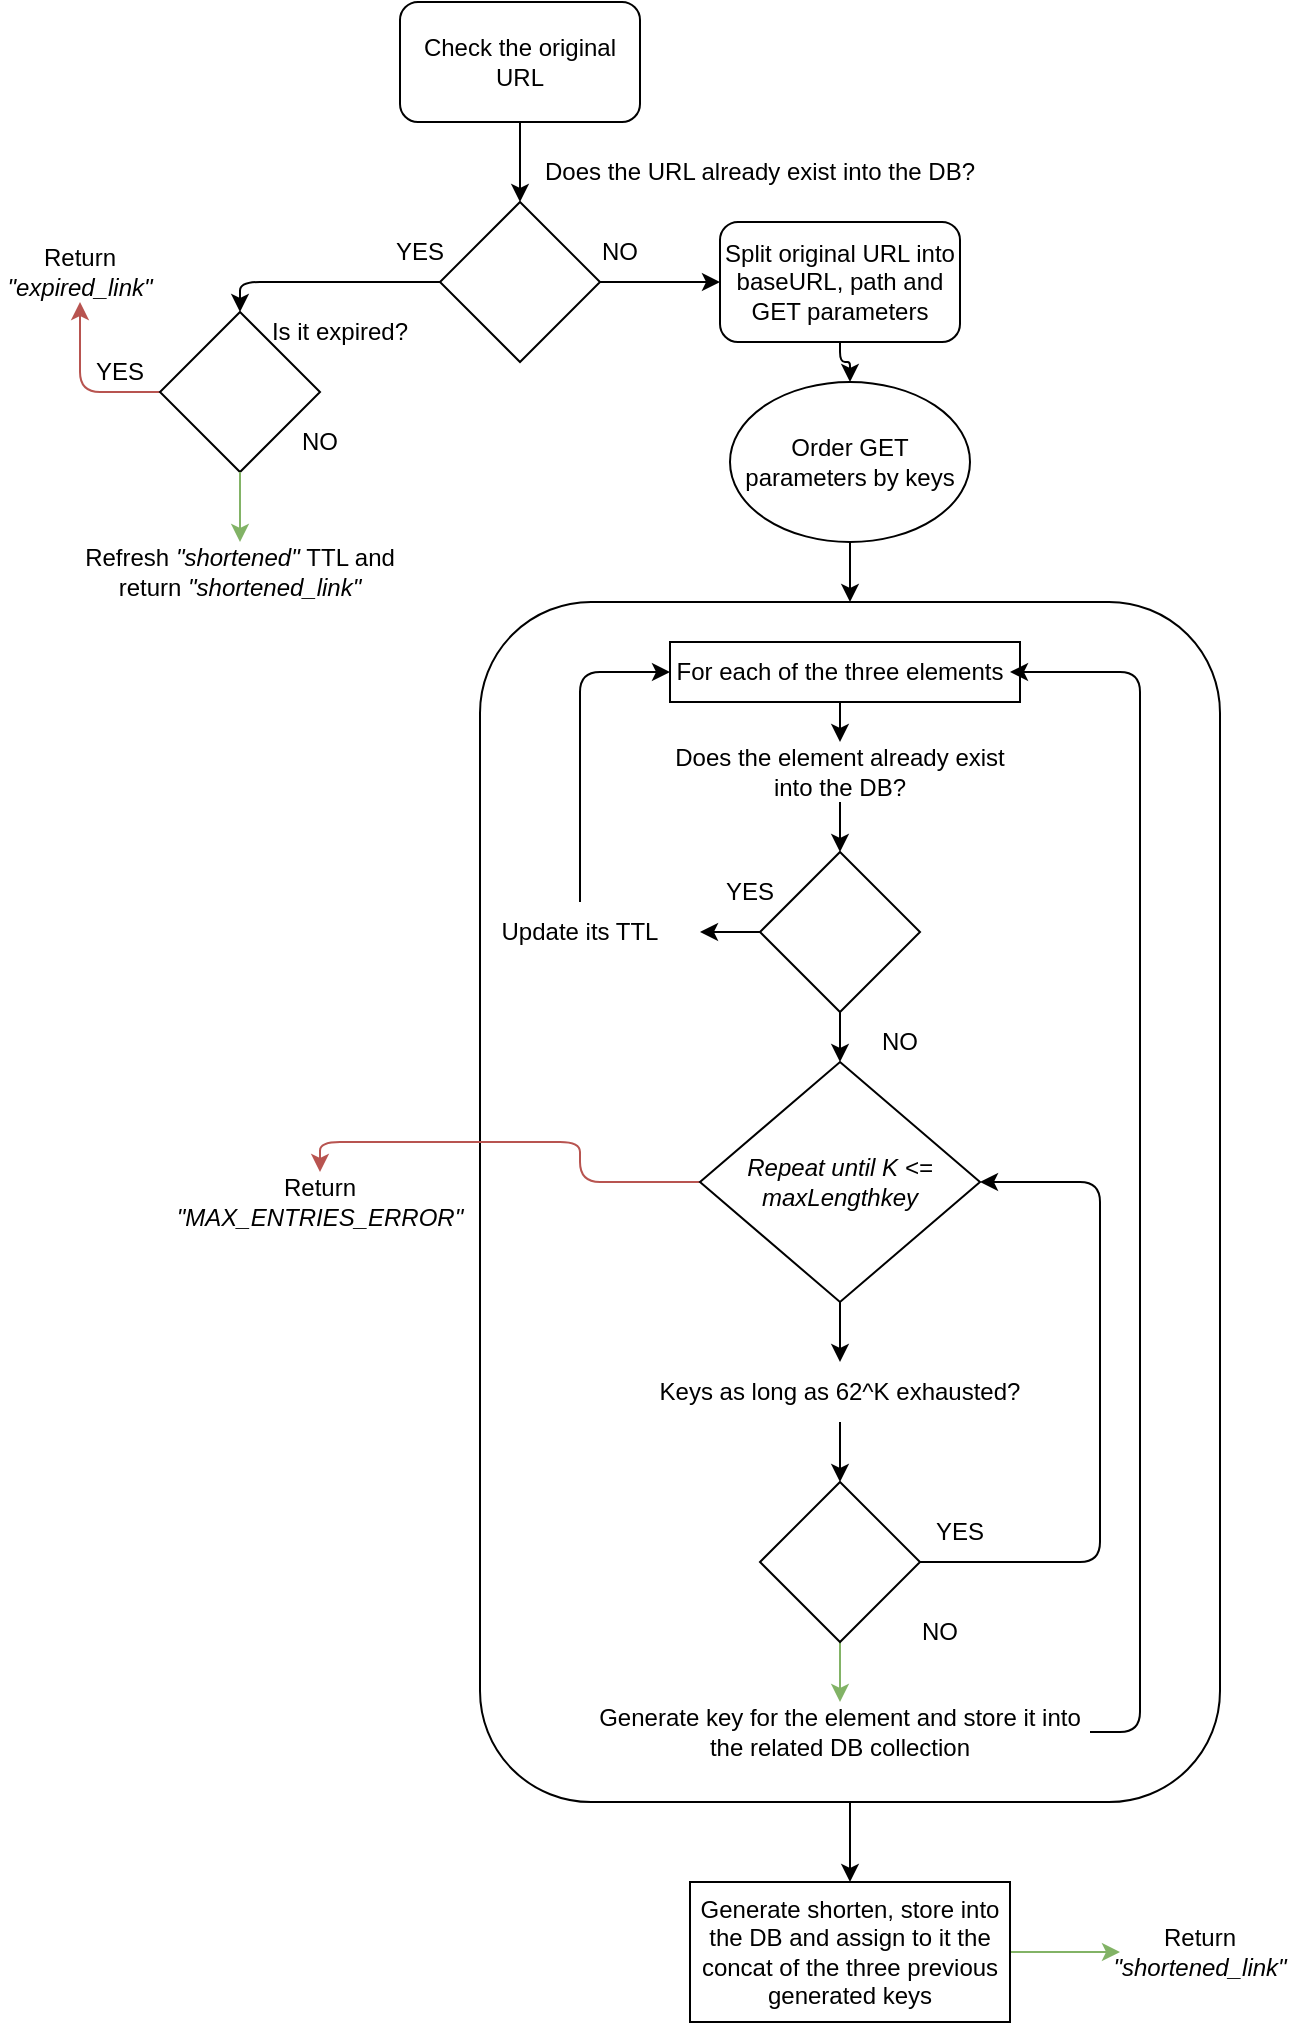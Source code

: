 <mxfile>
    <diagram id="LNYmxvfj7tOlPJqnhh8o" name="Pagina-1">
        <mxGraphModel dx="316" dy="517" grid="1" gridSize="10" guides="1" tooltips="1" connect="1" arrows="1" fold="1" page="1" pageScale="1" pageWidth="827" pageHeight="1169" math="0" shadow="0">
            <root>
                <mxCell id="0"/>
                <mxCell id="1" parent="0"/>
                <mxCell id="70" style="edgeStyle=orthogonalEdgeStyle;html=1;exitX=0.5;exitY=1;exitDx=0;exitDy=0;entryX=0.5;entryY=0;entryDx=0;entryDy=0;fontSize=12;" edge="1" parent="1" source="64" target="69">
                    <mxGeometry relative="1" as="geometry"/>
                </mxCell>
                <mxCell id="64" value="" style="rounded=1;whiteSpace=wrap;html=1;fontSize=12;" vertex="1" parent="1">
                    <mxGeometry x="290" y="380" width="370" height="600" as="geometry"/>
                </mxCell>
                <mxCell id="63" value="" style="rounded=0;whiteSpace=wrap;html=1;fontSize=12;" vertex="1" parent="1">
                    <mxGeometry x="385" y="400" width="175" height="30" as="geometry"/>
                </mxCell>
                <mxCell id="4" value="" style="edgeStyle=none;html=1;" edge="1" parent="1" source="2" target="3">
                    <mxGeometry relative="1" as="geometry"/>
                </mxCell>
                <mxCell id="2" value="Check the original URL" style="rounded=1;whiteSpace=wrap;html=1;" vertex="1" parent="1">
                    <mxGeometry x="250" y="80" width="120" height="60" as="geometry"/>
                </mxCell>
                <mxCell id="10" style="edgeStyle=none;html=1;entryX=0.5;entryY=0;entryDx=0;entryDy=0;" edge="1" parent="1" source="3" target="6">
                    <mxGeometry relative="1" as="geometry">
                        <Array as="points">
                            <mxPoint x="170" y="220"/>
                        </Array>
                    </mxGeometry>
                </mxCell>
                <mxCell id="26" value="" style="edgeStyle=orthogonalEdgeStyle;html=1;" edge="1" parent="1" source="3" target="25">
                    <mxGeometry relative="1" as="geometry"/>
                </mxCell>
                <mxCell id="3" value="" style="rhombus;whiteSpace=wrap;html=1;" vertex="1" parent="1">
                    <mxGeometry x="270" y="180" width="80" height="80" as="geometry"/>
                </mxCell>
                <mxCell id="5" value="Does the URL already exist into the DB?" style="text;html=1;strokeColor=none;fillColor=none;align=center;verticalAlign=middle;whiteSpace=wrap;rounded=0;" vertex="1" parent="1">
                    <mxGeometry x="310" y="150" width="240" height="30" as="geometry"/>
                </mxCell>
                <mxCell id="14" style="edgeStyle=orthogonalEdgeStyle;html=1;exitX=0;exitY=0.5;exitDx=0;exitDy=0;entryX=0.5;entryY=1;entryDx=0;entryDy=0;fillColor=#f8cecc;strokeColor=#b85450;" edge="1" parent="1" source="6" target="13">
                    <mxGeometry relative="1" as="geometry"/>
                </mxCell>
                <mxCell id="6" value="" style="rhombus;whiteSpace=wrap;html=1;" vertex="1" parent="1">
                    <mxGeometry x="130" y="235" width="80" height="80" as="geometry"/>
                </mxCell>
                <mxCell id="7" value="Is it expired?" style="text;html=1;strokeColor=none;fillColor=none;align=center;verticalAlign=middle;whiteSpace=wrap;rounded=0;" vertex="1" parent="1">
                    <mxGeometry x="180" y="230" width="80" height="30" as="geometry"/>
                </mxCell>
                <mxCell id="11" value="YES" style="text;html=1;strokeColor=none;fillColor=none;align=center;verticalAlign=middle;whiteSpace=wrap;rounded=0;" vertex="1" parent="1">
                    <mxGeometry x="220" y="190" width="80" height="30" as="geometry"/>
                </mxCell>
                <mxCell id="12" value="NO" style="text;html=1;strokeColor=none;fillColor=none;align=center;verticalAlign=middle;whiteSpace=wrap;rounded=0;" vertex="1" parent="1">
                    <mxGeometry x="320" y="190" width="80" height="30" as="geometry"/>
                </mxCell>
                <mxCell id="13" value="Return &lt;i&gt;&quot;expired_link&quot;&lt;/i&gt;" style="text;html=1;strokeColor=none;fillColor=none;align=center;verticalAlign=middle;whiteSpace=wrap;rounded=0;" vertex="1" parent="1">
                    <mxGeometry x="50" y="200" width="80" height="30" as="geometry"/>
                </mxCell>
                <mxCell id="15" value="YES" style="text;html=1;strokeColor=none;fillColor=none;align=center;verticalAlign=middle;whiteSpace=wrap;rounded=0;" vertex="1" parent="1">
                    <mxGeometry x="70" y="250" width="80" height="30" as="geometry"/>
                </mxCell>
                <mxCell id="23" style="edgeStyle=orthogonalEdgeStyle;html=1;exitX=0;exitY=1;exitDx=0;exitDy=0;entryX=0.5;entryY=0;entryDx=0;entryDy=0;fillColor=#d5e8d4;strokeColor=#82b366;" edge="1" parent="1" source="16" target="22">
                    <mxGeometry relative="1" as="geometry"/>
                </mxCell>
                <mxCell id="16" value="NO" style="text;html=1;strokeColor=none;fillColor=none;align=center;verticalAlign=middle;whiteSpace=wrap;rounded=0;" vertex="1" parent="1">
                    <mxGeometry x="170" y="285" width="80" height="30" as="geometry"/>
                </mxCell>
                <mxCell id="22" value="Refresh &lt;i&gt;&quot;shortened&quot; &lt;/i&gt;TTL and return &lt;i&gt;&quot;shortened_link&quot;&lt;/i&gt;" style="text;html=1;strokeColor=none;fillColor=none;align=center;verticalAlign=middle;whiteSpace=wrap;rounded=0;" vertex="1" parent="1">
                    <mxGeometry x="80" y="350" width="180" height="30" as="geometry"/>
                </mxCell>
                <mxCell id="28" style="edgeStyle=orthogonalEdgeStyle;html=1;exitX=0.5;exitY=1;exitDx=0;exitDy=0;entryX=0.5;entryY=0;entryDx=0;entryDy=0;" edge="1" parent="1" source="25" target="27">
                    <mxGeometry relative="1" as="geometry"/>
                </mxCell>
                <mxCell id="25" value="Split original URL into baseURL, path and GET parameters" style="rounded=1;whiteSpace=wrap;html=1;" vertex="1" parent="1">
                    <mxGeometry x="410" y="190" width="120" height="60" as="geometry"/>
                </mxCell>
                <mxCell id="66" style="edgeStyle=orthogonalEdgeStyle;html=1;exitX=0.5;exitY=1;exitDx=0;exitDy=0;entryX=0.5;entryY=0;entryDx=0;entryDy=0;fontSize=12;" edge="1" parent="1" source="27" target="64">
                    <mxGeometry relative="1" as="geometry"/>
                </mxCell>
                <mxCell id="27" value="Order GET parameters by keys" style="ellipse;whiteSpace=wrap;html=1;" vertex="1" parent="1">
                    <mxGeometry x="415" y="270" width="120" height="80" as="geometry"/>
                </mxCell>
                <mxCell id="39" style="edgeStyle=orthogonalEdgeStyle;html=1;exitX=0.5;exitY=1;exitDx=0;exitDy=0;entryX=0.5;entryY=0;entryDx=0;entryDy=0;fontSize=12;" edge="1" parent="1" source="30" target="34">
                    <mxGeometry relative="1" as="geometry"/>
                </mxCell>
                <mxCell id="30" value="For each of the three elements" style="text;html=1;strokeColor=none;fillColor=none;align=center;verticalAlign=middle;whiteSpace=wrap;rounded=0;" vertex="1" parent="1">
                    <mxGeometry x="385" y="400" width="170" height="30" as="geometry"/>
                </mxCell>
                <mxCell id="40" value="" style="edgeStyle=orthogonalEdgeStyle;html=1;fontSize=12;" edge="1" parent="1" source="34" target="36">
                    <mxGeometry relative="1" as="geometry"/>
                </mxCell>
                <mxCell id="34" value="Does the element already exist into the DB?" style="text;html=1;strokeColor=none;fillColor=none;align=center;verticalAlign=middle;whiteSpace=wrap;rounded=0;fontSize=12;" vertex="1" parent="1">
                    <mxGeometry x="385" y="450" width="170" height="30" as="geometry"/>
                </mxCell>
                <mxCell id="42" style="edgeStyle=orthogonalEdgeStyle;html=1;exitX=0;exitY=0.5;exitDx=0;exitDy=0;fontSize=12;" edge="1" parent="1" source="36" target="41">
                    <mxGeometry relative="1" as="geometry"/>
                </mxCell>
                <mxCell id="45" value="" style="edgeStyle=orthogonalEdgeStyle;html=1;fontSize=12;" edge="1" parent="1" source="36" target="44">
                    <mxGeometry relative="1" as="geometry"/>
                </mxCell>
                <mxCell id="36" value="" style="rhombus;whiteSpace=wrap;html=1;fontSize=12;" vertex="1" parent="1">
                    <mxGeometry x="430" y="505" width="80" height="80" as="geometry"/>
                </mxCell>
                <mxCell id="37" value="YES" style="text;html=1;strokeColor=none;fillColor=none;align=center;verticalAlign=middle;whiteSpace=wrap;rounded=0;" vertex="1" parent="1">
                    <mxGeometry x="385" y="510" width="80" height="30" as="geometry"/>
                </mxCell>
                <mxCell id="43" style="edgeStyle=orthogonalEdgeStyle;html=1;exitX=0.5;exitY=0;exitDx=0;exitDy=0;entryX=0;entryY=0.5;entryDx=0;entryDy=0;fontSize=12;" edge="1" parent="1" source="41" target="30">
                    <mxGeometry relative="1" as="geometry"/>
                </mxCell>
                <mxCell id="41" value="Update its TTL" style="text;html=1;strokeColor=none;fillColor=none;align=center;verticalAlign=middle;whiteSpace=wrap;rounded=0;fontSize=12;" vertex="1" parent="1">
                    <mxGeometry x="280" y="530" width="120" height="30" as="geometry"/>
                </mxCell>
                <mxCell id="48" value="" style="edgeStyle=orthogonalEdgeStyle;html=1;fontSize=12;" edge="1" parent="1" source="44" target="47">
                    <mxGeometry relative="1" as="geometry"/>
                </mxCell>
                <mxCell id="56" style="edgeStyle=orthogonalEdgeStyle;html=1;exitX=0;exitY=0.5;exitDx=0;exitDy=0;entryX=0.5;entryY=0;entryDx=0;entryDy=0;fontSize=12;fillColor=#f8cecc;strokeColor=#b85450;" edge="1" parent="1" source="44" target="51">
                    <mxGeometry relative="1" as="geometry">
                        <Array as="points">
                            <mxPoint x="340" y="670"/>
                            <mxPoint x="340" y="650"/>
                            <mxPoint x="210" y="650"/>
                        </Array>
                    </mxGeometry>
                </mxCell>
                <mxCell id="44" value="&lt;font style=&quot;font-size: 12px;&quot;&gt;&lt;i&gt;Repeat until K &amp;lt;= maxLengthkey&lt;/i&gt;&lt;/font&gt;" style="rhombus;whiteSpace=wrap;html=1;" vertex="1" parent="1">
                    <mxGeometry x="400" y="610" width="140" height="120" as="geometry"/>
                </mxCell>
                <mxCell id="46" value="NO" style="text;html=1;strokeColor=none;fillColor=none;align=center;verticalAlign=middle;whiteSpace=wrap;rounded=0;" vertex="1" parent="1">
                    <mxGeometry x="460" y="585" width="80" height="30" as="geometry"/>
                </mxCell>
                <mxCell id="54" style="edgeStyle=orthogonalEdgeStyle;html=1;exitX=0.5;exitY=1;exitDx=0;exitDy=0;fontSize=12;" edge="1" parent="1" source="47" target="53">
                    <mxGeometry relative="1" as="geometry"/>
                </mxCell>
                <mxCell id="47" value="Keys as long as 62^K exhausted?" style="text;html=1;strokeColor=none;fillColor=none;align=center;verticalAlign=middle;whiteSpace=wrap;rounded=0;fontSize=12;" vertex="1" parent="1">
                    <mxGeometry x="370" y="760" width="200" height="30" as="geometry"/>
                </mxCell>
                <mxCell id="51" value="Return&lt;br&gt;&lt;i&gt;&quot;MAX_ENTRIES_ERROR&quot;&lt;/i&gt;" style="text;html=1;strokeColor=none;fillColor=none;align=center;verticalAlign=middle;whiteSpace=wrap;rounded=0;fontSize=12;" vertex="1" parent="1">
                    <mxGeometry x="180" y="665" width="60" height="30" as="geometry"/>
                </mxCell>
                <mxCell id="57" style="edgeStyle=orthogonalEdgeStyle;html=1;exitX=1;exitY=0.5;exitDx=0;exitDy=0;entryX=1;entryY=0.5;entryDx=0;entryDy=0;fontSize=12;" edge="1" parent="1" source="53" target="44">
                    <mxGeometry relative="1" as="geometry">
                        <Array as="points">
                            <mxPoint x="600" y="860"/>
                            <mxPoint x="600" y="670"/>
                        </Array>
                    </mxGeometry>
                </mxCell>
                <mxCell id="61" style="edgeStyle=orthogonalEdgeStyle;html=1;exitX=0.5;exitY=1;exitDx=0;exitDy=0;entryX=0.5;entryY=0;entryDx=0;entryDy=0;fontSize=12;fillColor=#d5e8d4;strokeColor=#82b366;" edge="1" parent="1" source="53" target="60">
                    <mxGeometry relative="1" as="geometry"/>
                </mxCell>
                <mxCell id="53" value="" style="rhombus;whiteSpace=wrap;html=1;fontSize=12;" vertex="1" parent="1">
                    <mxGeometry x="430" y="820" width="80" height="80" as="geometry"/>
                </mxCell>
                <mxCell id="58" value="YES" style="text;html=1;strokeColor=none;fillColor=none;align=center;verticalAlign=middle;whiteSpace=wrap;rounded=0;fontSize=12;" vertex="1" parent="1">
                    <mxGeometry x="500" y="830" width="60" height="30" as="geometry"/>
                </mxCell>
                <mxCell id="59" value="NO" style="text;html=1;strokeColor=none;fillColor=none;align=center;verticalAlign=middle;whiteSpace=wrap;rounded=0;fontSize=12;" vertex="1" parent="1">
                    <mxGeometry x="490" y="880" width="60" height="30" as="geometry"/>
                </mxCell>
                <mxCell id="62" style="edgeStyle=orthogonalEdgeStyle;html=1;entryX=1;entryY=0.5;entryDx=0;entryDy=0;fontSize=12;" edge="1" parent="1" source="60" target="30">
                    <mxGeometry relative="1" as="geometry">
                        <Array as="points">
                            <mxPoint x="620" y="945"/>
                            <mxPoint x="620" y="415"/>
                        </Array>
                    </mxGeometry>
                </mxCell>
                <mxCell id="60" value="Generate key for the element and store it into the related DB collection" style="text;html=1;strokeColor=none;fillColor=none;align=center;verticalAlign=middle;whiteSpace=wrap;rounded=0;fontSize=12;" vertex="1" parent="1">
                    <mxGeometry x="345" y="930" width="250" height="30" as="geometry"/>
                </mxCell>
                <mxCell id="72" style="edgeStyle=orthogonalEdgeStyle;html=1;exitX=1;exitY=0.5;exitDx=0;exitDy=0;fontSize=12;fillColor=#d5e8d4;strokeColor=#82b366;" edge="1" parent="1" source="69">
                    <mxGeometry relative="1" as="geometry">
                        <mxPoint x="610" y="1055" as="targetPoint"/>
                    </mxGeometry>
                </mxCell>
                <mxCell id="69" value="Generate shorten, store into the DB and assign to it the concat of the three previous generated keys" style="rounded=0;whiteSpace=wrap;html=1;fontSize=12;" vertex="1" parent="1">
                    <mxGeometry x="395" y="1020" width="160" height="70" as="geometry"/>
                </mxCell>
                <mxCell id="71" value="Return &lt;i&gt;&quot;shortened_link&quot;&lt;/i&gt;" style="text;html=1;strokeColor=none;fillColor=none;align=center;verticalAlign=middle;whiteSpace=wrap;rounded=0;fontSize=12;" vertex="1" parent="1">
                    <mxGeometry x="620" y="1040" width="60" height="30" as="geometry"/>
                </mxCell>
            </root>
        </mxGraphModel>
    </diagram>
</mxfile>